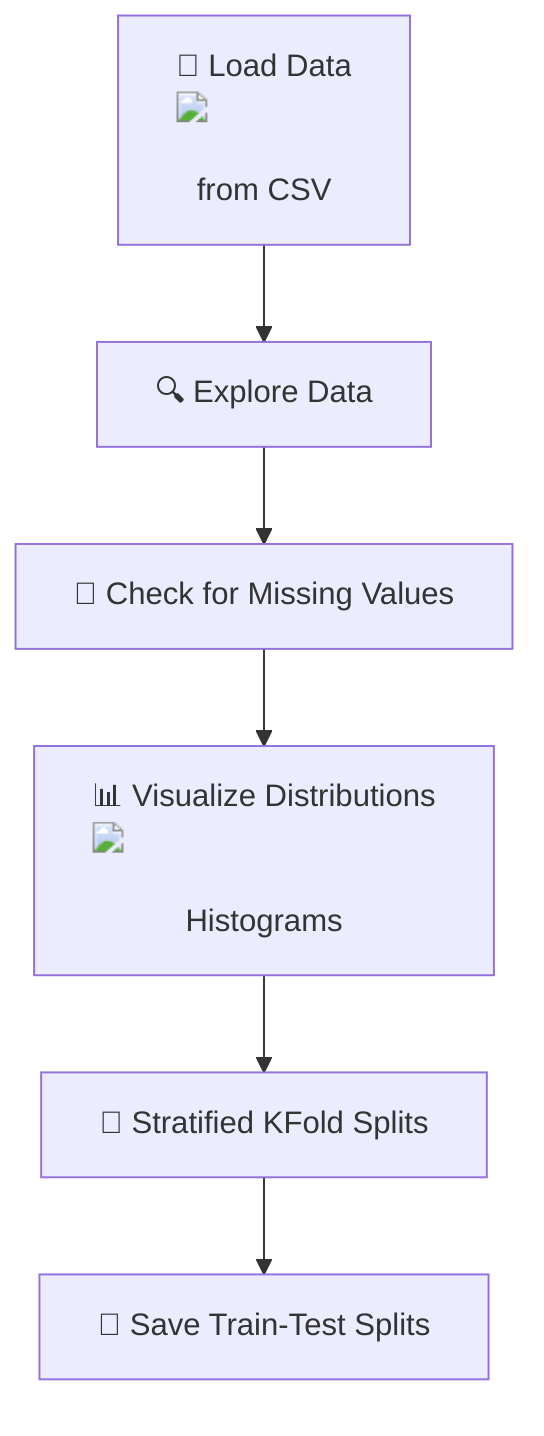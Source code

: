 flowchart TD
    A["📁 Load Data <img src='file.svg'/> <br/> from CSV"] --> B["🔍 Explore Data"]
    B --> C["🧼 Check for Missing Values"]
    C --> D["📊 Visualize Distributions <img src='dummy_plots/hist_template.svg'/> <br/> Histograms"]
    D --> E["🔄 Stratified KFold Splits"]
    E --> F["💾 Save Train-Test Splits"]
